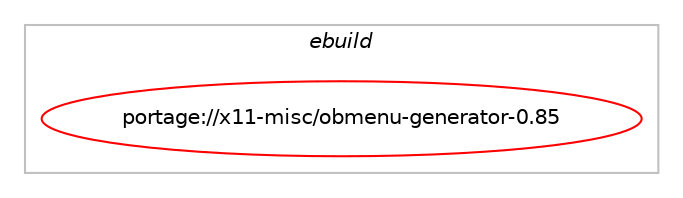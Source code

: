 digraph prolog {

# *************
# Graph options
# *************

newrank=true;
concentrate=true;
compound=true;
graph [rankdir=LR,fontname=Helvetica,fontsize=10,ranksep=1.5];#, ranksep=2.5, nodesep=0.2];
edge  [arrowhead=vee];
node  [fontname=Helvetica,fontsize=10];

# **********
# The ebuild
# **********

subgraph cluster_leftcol {
color=gray;
rank=same;
label=<<i>ebuild</i>>;
id [label="portage://x11-misc/obmenu-generator-0.85", color=red, width=4, href="../x11-misc/obmenu-generator-0.85.svg"];
}

# ****************
# The dependencies
# ****************

subgraph cluster_midcol {
color=gray;
label=<<i>dependencies</i>>;
subgraph cluster_compile {
fillcolor="#eeeeee";
style=filled;
label=<<i>compile</i>>;
}
subgraph cluster_compileandrun {
fillcolor="#eeeeee";
style=filled;
label=<<i>compile and run</i>>;
}
subgraph cluster_run {
fillcolor="#eeeeee";
style=filled;
label=<<i>run</i>>;
# *** BEGIN UNKNOWN DEPENDENCY TYPE (TODO) ***
# id -> package_dependency(portage://x11-misc/obmenu-generator-0.85,run,no,dev-lang,perl,none,,[],[])
# *** END UNKNOWN DEPENDENCY TYPE (TODO) ***

# *** BEGIN UNKNOWN DEPENDENCY TYPE (TODO) ***
# id -> package_dependency(portage://x11-misc/obmenu-generator-0.85,run,no,dev-perl,Data-Dump,none,,[],[])
# *** END UNKNOWN DEPENDENCY TYPE (TODO) ***

# *** BEGIN UNKNOWN DEPENDENCY TYPE (TODO) ***
# id -> package_dependency(portage://x11-misc/obmenu-generator-0.85,run,no,dev-perl,Linux-DesktopFiles,greaterequal,0.90.0,[],[])
# *** END UNKNOWN DEPENDENCY TYPE (TODO) ***

# *** BEGIN UNKNOWN DEPENDENCY TYPE (TODO) ***
# id -> package_dependency(portage://x11-misc/obmenu-generator-0.85,run,no,x11-wm,openbox,none,,[],[])
# *** END UNKNOWN DEPENDENCY TYPE (TODO) ***

}
}

# **************
# The candidates
# **************

subgraph cluster_choices {
rank=same;
color=gray;
label=<<i>candidates</i>>;

}

}
